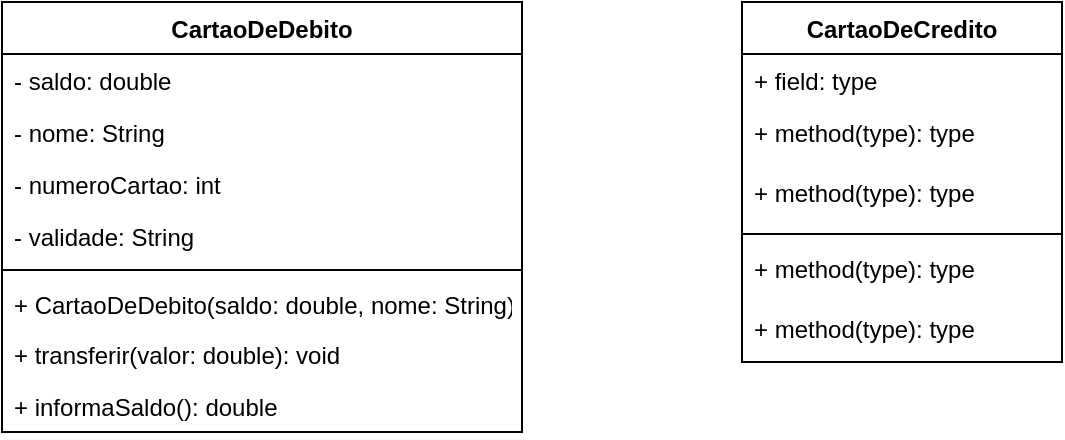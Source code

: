 <mxfile version="20.2.7" type="device"><diagram id="-6i1G3kuLLcFbq5eNinT" name="Página-1"><mxGraphModel dx="1315" dy="772" grid="1" gridSize="10" guides="1" tooltips="1" connect="1" arrows="1" fold="1" page="1" pageScale="1" pageWidth="827" pageHeight="1169" math="0" shadow="0"><root><mxCell id="0"/><mxCell id="1" parent="0"/><mxCell id="OhwP279Bhd-mqgxhZSw0-1" value="CartaoDeDebito" style="swimlane;fontStyle=1;align=center;verticalAlign=top;childLayout=stackLayout;horizontal=1;startSize=26;horizontalStack=0;resizeParent=1;resizeParentMax=0;resizeLast=0;collapsible=1;marginBottom=0;" vertex="1" parent="1"><mxGeometry x="130" y="200" width="260" height="215" as="geometry"/></mxCell><mxCell id="OhwP279Bhd-mqgxhZSw0-2" value="- saldo: double" style="text;strokeColor=none;fillColor=none;align=left;verticalAlign=top;spacingLeft=4;spacingRight=4;overflow=hidden;rotatable=0;points=[[0,0.5],[1,0.5]];portConstraint=eastwest;" vertex="1" parent="OhwP279Bhd-mqgxhZSw0-1"><mxGeometry y="26" width="260" height="26" as="geometry"/></mxCell><mxCell id="OhwP279Bhd-mqgxhZSw0-13" value="- nome: String" style="text;strokeColor=none;fillColor=none;align=left;verticalAlign=top;spacingLeft=4;spacingRight=4;overflow=hidden;rotatable=0;points=[[0,0.5],[1,0.5]];portConstraint=eastwest;" vertex="1" parent="OhwP279Bhd-mqgxhZSw0-1"><mxGeometry y="52" width="260" height="26" as="geometry"/></mxCell><mxCell id="OhwP279Bhd-mqgxhZSw0-15" value="- numeroCartao: int" style="text;strokeColor=none;fillColor=none;align=left;verticalAlign=top;spacingLeft=4;spacingRight=4;overflow=hidden;rotatable=0;points=[[0,0.5],[1,0.5]];portConstraint=eastwest;" vertex="1" parent="OhwP279Bhd-mqgxhZSw0-1"><mxGeometry y="78" width="260" height="26" as="geometry"/></mxCell><mxCell id="OhwP279Bhd-mqgxhZSw0-22" value="- validade: String" style="text;strokeColor=none;fillColor=none;align=left;verticalAlign=top;spacingLeft=4;spacingRight=4;overflow=hidden;rotatable=0;points=[[0,0.5],[1,0.5]];portConstraint=eastwest;" vertex="1" parent="OhwP279Bhd-mqgxhZSw0-1"><mxGeometry y="104" width="260" height="26" as="geometry"/></mxCell><mxCell id="OhwP279Bhd-mqgxhZSw0-3" value="" style="line;strokeWidth=1;fillColor=none;align=left;verticalAlign=middle;spacingTop=-1;spacingLeft=3;spacingRight=3;rotatable=0;labelPosition=right;points=[];portConstraint=eastwest;" vertex="1" parent="OhwP279Bhd-mqgxhZSw0-1"><mxGeometry y="130" width="260" height="8" as="geometry"/></mxCell><mxCell id="OhwP279Bhd-mqgxhZSw0-23" value="+ CartaoDeDebito(saldo: double, nome: String)" style="text;strokeColor=none;fillColor=none;align=left;verticalAlign=top;spacingLeft=4;spacingRight=4;overflow=hidden;rotatable=0;points=[[0,0.5],[1,0.5]];portConstraint=eastwest;" vertex="1" parent="OhwP279Bhd-mqgxhZSw0-1"><mxGeometry y="138" width="260" height="25" as="geometry"/></mxCell><mxCell id="OhwP279Bhd-mqgxhZSw0-4" value="+ transferir(valor: double): void" style="text;strokeColor=none;fillColor=none;align=left;verticalAlign=top;spacingLeft=4;spacingRight=4;overflow=hidden;rotatable=0;points=[[0,0.5],[1,0.5]];portConstraint=eastwest;" vertex="1" parent="OhwP279Bhd-mqgxhZSw0-1"><mxGeometry y="163" width="260" height="26" as="geometry"/></mxCell><mxCell id="OhwP279Bhd-mqgxhZSw0-17" value="+ informaSaldo(): double" style="text;strokeColor=none;fillColor=none;align=left;verticalAlign=top;spacingLeft=4;spacingRight=4;overflow=hidden;rotatable=0;points=[[0,0.5],[1,0.5]];portConstraint=eastwest;" vertex="1" parent="OhwP279Bhd-mqgxhZSw0-1"><mxGeometry y="189" width="260" height="26" as="geometry"/></mxCell><mxCell id="OhwP279Bhd-mqgxhZSw0-5" value="CartaoDeCredito" style="swimlane;fontStyle=1;align=center;verticalAlign=top;childLayout=stackLayout;horizontal=1;startSize=26;horizontalStack=0;resizeParent=1;resizeParentMax=0;resizeLast=0;collapsible=1;marginBottom=0;" vertex="1" parent="1"><mxGeometry x="500" y="200" width="160" height="180" as="geometry"/></mxCell><mxCell id="OhwP279Bhd-mqgxhZSw0-6" value="+ field: type" style="text;strokeColor=none;fillColor=none;align=left;verticalAlign=top;spacingLeft=4;spacingRight=4;overflow=hidden;rotatable=0;points=[[0,0.5],[1,0.5]];portConstraint=eastwest;" vertex="1" parent="OhwP279Bhd-mqgxhZSw0-5"><mxGeometry y="26" width="160" height="26" as="geometry"/></mxCell><mxCell id="OhwP279Bhd-mqgxhZSw0-20" value="+ method(type): type" style="text;strokeColor=none;fillColor=none;align=left;verticalAlign=top;spacingLeft=4;spacingRight=4;overflow=hidden;rotatable=0;points=[[0,0.5],[1,0.5]];portConstraint=eastwest;" vertex="1" parent="OhwP279Bhd-mqgxhZSw0-5"><mxGeometry y="52" width="160" height="30" as="geometry"/></mxCell><mxCell id="OhwP279Bhd-mqgxhZSw0-21" value="+ method(type): type" style="text;strokeColor=none;fillColor=none;align=left;verticalAlign=top;spacingLeft=4;spacingRight=4;overflow=hidden;rotatable=0;points=[[0,0.5],[1,0.5]];portConstraint=eastwest;" vertex="1" parent="OhwP279Bhd-mqgxhZSw0-5"><mxGeometry y="82" width="160" height="30" as="geometry"/></mxCell><mxCell id="OhwP279Bhd-mqgxhZSw0-7" value="" style="line;strokeWidth=1;fillColor=none;align=left;verticalAlign=middle;spacingTop=-1;spacingLeft=3;spacingRight=3;rotatable=0;labelPosition=right;points=[];portConstraint=eastwest;" vertex="1" parent="OhwP279Bhd-mqgxhZSw0-5"><mxGeometry y="112" width="160" height="8" as="geometry"/></mxCell><mxCell id="OhwP279Bhd-mqgxhZSw0-8" value="+ method(type): type" style="text;strokeColor=none;fillColor=none;align=left;verticalAlign=top;spacingLeft=4;spacingRight=4;overflow=hidden;rotatable=0;points=[[0,0.5],[1,0.5]];portConstraint=eastwest;" vertex="1" parent="OhwP279Bhd-mqgxhZSw0-5"><mxGeometry y="120" width="160" height="30" as="geometry"/></mxCell><mxCell id="OhwP279Bhd-mqgxhZSw0-19" value="+ method(type): type" style="text;strokeColor=none;fillColor=none;align=left;verticalAlign=top;spacingLeft=4;spacingRight=4;overflow=hidden;rotatable=0;points=[[0,0.5],[1,0.5]];portConstraint=eastwest;" vertex="1" parent="OhwP279Bhd-mqgxhZSw0-5"><mxGeometry y="150" width="160" height="30" as="geometry"/></mxCell></root></mxGraphModel></diagram></mxfile>